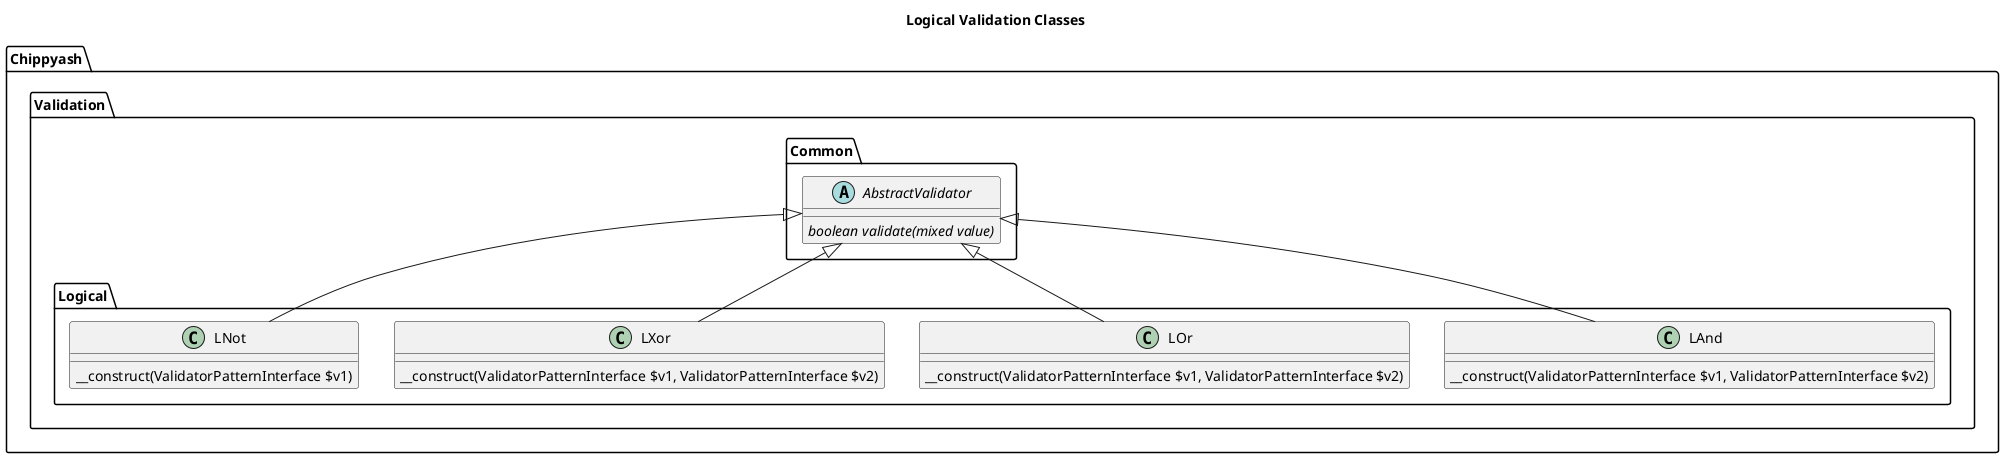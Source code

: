 @startuml
title Logical Validation Classes

namespace Chippyash.Validation {

    namespace Common {
        abstract class AbstractValidator {
            {abstract} boolean validate(mixed value)
        }
    }

    namespace Logical {
        class LAnd {
            __construct(ValidatorPatternInterface $v1, ValidatorPatternInterface $v2)
        }
        class LOr {
            __construct(ValidatorPatternInterface $v1, ValidatorPatternInterface $v2)
        }
        class LXor {
            __construct(ValidatorPatternInterface $v1, ValidatorPatternInterface $v2)
        }
        class LNot {
            __construct(ValidatorPatternInterface $v1)
        }
    }
}
Chippyash.Validation.Logical.LAnd -up-|> Chippyash.Validation.Common.AbstractValidator
Chippyash.Validation.Logical.LOr -up-|> Chippyash.Validation.Common.AbstractValidator
Chippyash.Validation.Logical.LXor -down-|> Chippyash.Validation.Common.AbstractValidator
Chippyash.Validation.Logical.LNot -down-|> Chippyash.Validation.Common.AbstractValidator

@enduml